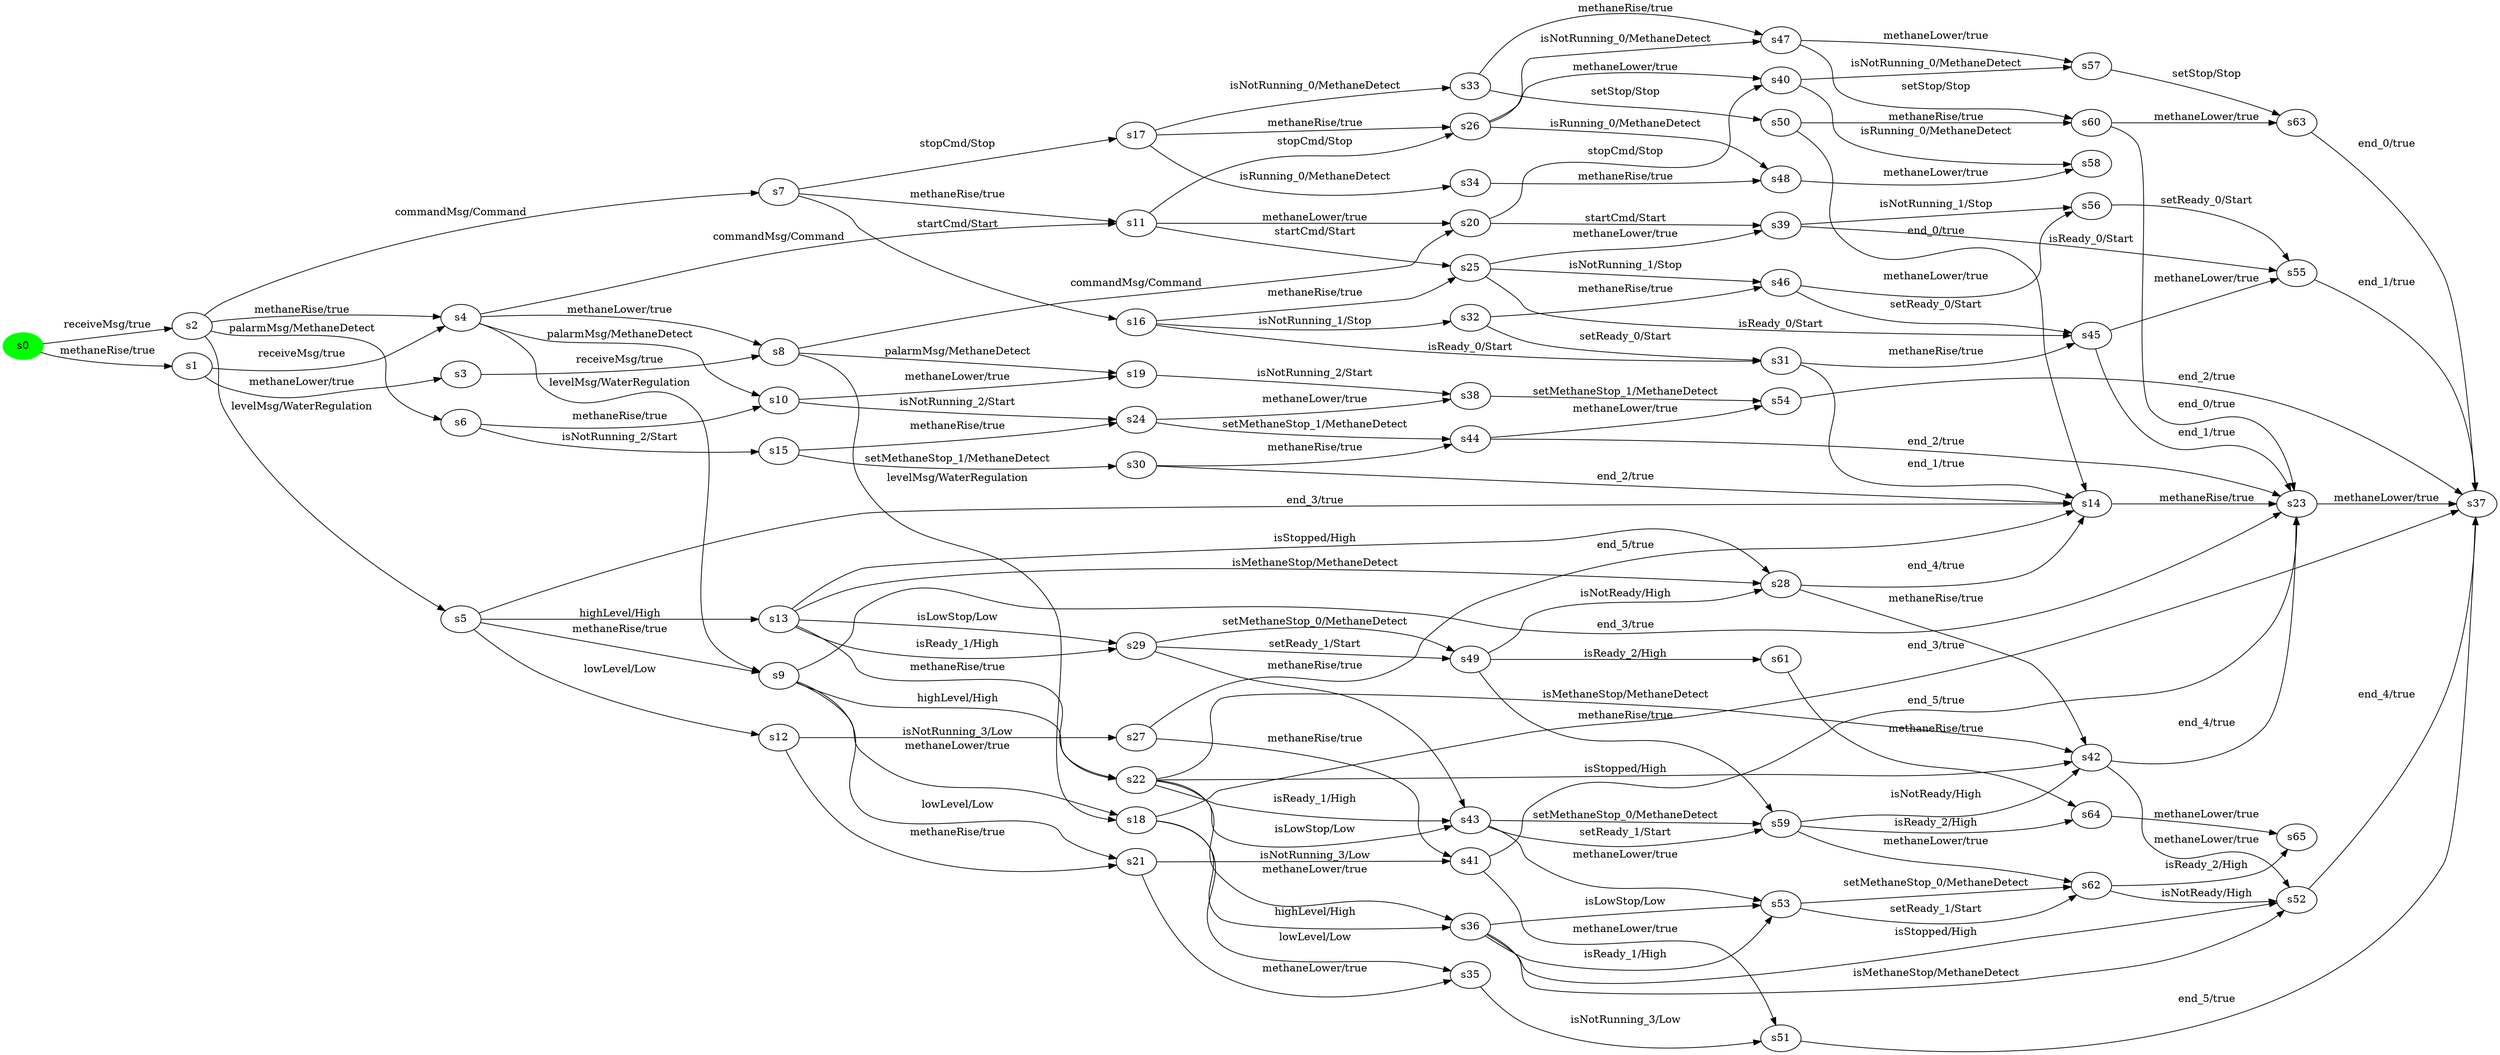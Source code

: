 digraph G {
rankdir=LR;
state0[ label = "s0", style=filled, color=green ];
state1 [ label = "s31" ];
state1 -> state2 [ label=" methaneRise/true " ];
state1 -> state3 [ label=" end_1/true " ];
state4 [ label = "s30" ];
state4 -> state5 [ label=" methaneRise/true " ];
state4 -> state3 [ label=" end_2/true " ];
state6 [ label = "s33" ];
state6 -> state7 [ label=" setStop/Stop " ];
state6 -> state8 [ label=" methaneRise/true " ];
state9 [ label = "s32" ];
state9 -> state1 [ label=" setReady_0/Start " ];
state9 -> state10 [ label=" methaneRise/true " ];
state11 [ label = "s35" ];
state11 -> state12 [ label=" isNotRunning_3/Low " ];
state13 [ label = "s34" ];
state13 -> state14 [ label=" methaneRise/true " ];
state15 [ label = "s37" ];
state16 [ label = "s36" ];
state16 -> state17 [ label=" isStopped/High " ];
state16 -> state17 [ label=" isMethaneStop/MethaneDetect " ];
state16 -> state18 [ label=" isReady_1/High " ];
state16 -> state18 [ label=" isLowStop/Low " ];
state19 [ label = "s39" ];
state19 -> state20 [ label=" isReady_0/Start " ];
state19 -> state21 [ label=" isNotRunning_1/Stop " ];
state22 [ label = "s38" ];
state22 -> state23 [ label=" setMethaneStop_1/MethaneDetect " ];
state0 -> state24 [ label=" methaneRise/true " ];
state0 -> state25 [ label=" receiveMsg/true " ];
state24 [ label = "s1" ];
state24 -> state26 [ label=" methaneLower/true " ];
state24 -> state27 [ label=" receiveMsg/true " ];
state25 [ label = "s2" ];
state25 -> state28 [ label=" palarmMsg/MethaneDetect " ];
state25 -> state29 [ label=" levelMsg/WaterRegulation " ];
state25 -> state27 [ label=" methaneRise/true " ];
state25 -> state30 [ label=" commandMsg/Command " ];
state26 [ label = "s3" ];
state26 -> state31 [ label=" receiveMsg/true " ];
state27 [ label = "s4" ];
state27 -> state32 [ label=" levelMsg/WaterRegulation " ];
state27 -> state31 [ label=" methaneLower/true " ];
state27 -> state33 [ label=" commandMsg/Command " ];
state27 -> state34 [ label=" palarmMsg/MethaneDetect " ];
state29 [ label = "s5" ];
state29 -> state3 [ label=" end_3/true " ];
state29 -> state32 [ label=" methaneRise/true " ];
state29 -> state35 [ label=" highLevel/High " ];
state29 -> state36 [ label=" lowLevel/Low " ];
state28 [ label = "s6" ];
state28 -> state37 [ label=" isNotRunning_2/Start " ];
state28 -> state34 [ label=" methaneRise/true " ];
state30 [ label = "s7" ];
state30 -> state38 [ label=" stopCmd/Stop " ];
state30 -> state33 [ label=" methaneRise/true " ];
state30 -> state39 [ label=" startCmd/Start " ];
state31 [ label = "s8" ];
state31 -> state40 [ label=" commandMsg/Command " ];
state31 -> state41 [ label=" palarmMsg/MethaneDetect " ];
state31 -> state42 [ label=" levelMsg/WaterRegulation " ];
state32 [ label = "s9" ];
state32 -> state43 [ label=" highLevel/High " ];
state32 -> state44 [ label=" lowLevel/Low " ];
state32 -> state45 [ label=" end_3/true " ];
state32 -> state42 [ label=" methaneLower/true " ];
state46 [ label = "s40" ];
state46 -> state47 [ label=" isRunning_0/MethaneDetect " ];
state46 -> state48 [ label=" isNotRunning_0/MethaneDetect " ];
state49 [ label = "s42" ];
state49 -> state17 [ label=" methaneLower/true " ];
state49 -> state45 [ label=" end_4/true " ];
state50 [ label = "s41" ];
state50 -> state12 [ label=" methaneLower/true " ];
state50 -> state45 [ label=" end_5/true " ];
state5 [ label = "s44" ];
state5 -> state23 [ label=" methaneLower/true " ];
state5 -> state45 [ label=" end_2/true " ];
state51 [ label = "s43" ];
state51 -> state52 [ label=" setMethaneStop_0/MethaneDetect " ];
state51 -> state52 [ label=" setReady_1/Start " ];
state51 -> state18 [ label=" methaneLower/true " ];
state10 [ label = "s46" ];
state10 -> state2 [ label=" setReady_0/Start " ];
state10 -> state21 [ label=" methaneLower/true " ];
state2 [ label = "s45" ];
state2 -> state20 [ label=" methaneLower/true " ];
state2 -> state45 [ label=" end_1/true " ];
state14 [ label = "s48" ];
state14 -> state47 [ label=" methaneLower/true " ];
state8 [ label = "s47" ];
state8 -> state48 [ label=" methaneLower/true " ];
state8 -> state53 [ label=" setStop/Stop " ];
state54 [ label = "s49" ];
state54 -> state55 [ label=" isNotReady/High " ];
state54 -> state52 [ label=" methaneRise/true " ];
state54 -> state56 [ label=" isReady_2/High " ];
state12 [ label = "s51" ];
state12 -> state15 [ label=" end_5/true " ];
state7 [ label = "s50" ];
state7 -> state3 [ label=" end_0/true " ];
state7 -> state53 [ label=" methaneRise/true " ];
state18 [ label = "s53" ];
state18 -> state57 [ label=" setMethaneStop_0/MethaneDetect " ];
state18 -> state57 [ label=" setReady_1/Start " ];
state17 [ label = "s52" ];
state17 -> state15 [ label=" end_4/true " ];
state33 [ label = "s11" ];
state33 -> state58 [ label=" startCmd/Start " ];
state33 -> state40 [ label=" methaneLower/true " ];
state33 -> state59 [ label=" stopCmd/Stop " ];
state20 [ label = "s55" ];
state20 -> state15 [ label=" end_1/true " ];
state34 [ label = "s10" ];
state34 -> state41 [ label=" methaneLower/true " ];
state34 -> state60 [ label=" isNotRunning_2/Start " ];
state23 [ label = "s54" ];
state23 -> state15 [ label=" end_2/true " ];
state48 [ label = "s57" ];
state48 -> state61 [ label=" setStop/Stop " ];
state35 [ label = "s13" ];
state35 -> state62 [ label=" isLowStop/Low " ];
state35 -> state62 [ label=" isReady_1/High " ];
state35 -> state43 [ label=" methaneRise/true " ];
state35 -> state55 [ label=" isMethaneStop/MethaneDetect " ];
state35 -> state55 [ label=" isStopped/High " ];
state21 [ label = "s56" ];
state21 -> state20 [ label=" setReady_0/Start " ];
state36 [ label = "s12" ];
state36 -> state44 [ label=" methaneRise/true " ];
state36 -> state63 [ label=" isNotRunning_3/Low " ];
state37 [ label = "s15" ];
state37 -> state60 [ label=" methaneRise/true " ];
state37 -> state4 [ label=" setMethaneStop_1/MethaneDetect " ];
state52 [ label = "s59" ];
state52 -> state57 [ label=" methaneLower/true " ];
state52 -> state49 [ label=" isNotReady/High " ];
state52 -> state64 [ label=" isReady_2/High " ];
state3 [ label = "s14" ];
state3 -> state45 [ label=" methaneRise/true " ];
state47 [ label = "s58" ];
state38 [ label = "s17" ];
state38 -> state59 [ label=" methaneRise/true " ];
state38 -> state13 [ label=" isRunning_0/MethaneDetect " ];
state38 -> state6 [ label=" isNotRunning_0/MethaneDetect " ];
state39 [ label = "s16" ];
state39 -> state58 [ label=" methaneRise/true " ];
state39 -> state9 [ label=" isNotRunning_1/Stop " ];
state39 -> state1 [ label=" isReady_0/Start " ];
state41 [ label = "s19" ];
state41 -> state22 [ label=" isNotRunning_2/Start " ];
state42 [ label = "s18" ];
state42 -> state15 [ label=" end_3/true " ];
state42 -> state11 [ label=" lowLevel/Low " ];
state42 -> state16 [ label=" highLevel/High " ];
state53 [ label = "s60" ];
state53 -> state45 [ label=" end_0/true " ];
state53 -> state61 [ label=" methaneLower/true " ];
state57 [ label = "s62" ];
state57 -> state65 [ label=" isReady_2/High " ];
state57 -> state17 [ label=" isNotReady/High " ];
state56 [ label = "s61" ];
state56 -> state64 [ label=" methaneRise/true " ];
state40 [ label = "s20" ];
state40 -> state19 [ label=" startCmd/Start " ];
state40 -> state46 [ label=" stopCmd/Stop " ];
state64 [ label = "s64" ];
state64 -> state65 [ label=" methaneLower/true " ];
state61 [ label = "s63" ];
state61 -> state15 [ label=" end_0/true " ];
state43 [ label = "s22" ];
state43 -> state16 [ label=" methaneLower/true " ];
state43 -> state51 [ label=" isReady_1/High " ];
state43 -> state51 [ label=" isLowStop/Low " ];
state43 -> state49 [ label=" isStopped/High " ];
state43 -> state49 [ label=" isMethaneStop/MethaneDetect " ];
state44 [ label = "s21" ];
state44 -> state11 [ label=" methaneLower/true " ];
state44 -> state50 [ label=" isNotRunning_3/Low " ];
state65 [ label = "s65" ];
state60 [ label = "s24" ];
state60 -> state5 [ label=" setMethaneStop_1/MethaneDetect " ];
state60 -> state22 [ label=" methaneLower/true " ];
state45 [ label = "s23" ];
state45 -> state15 [ label=" methaneLower/true " ];
state59 [ label = "s26" ];
state59 -> state8 [ label=" isNotRunning_0/MethaneDetect " ];
state59 -> state14 [ label=" isRunning_0/MethaneDetect " ];
state59 -> state46 [ label=" methaneLower/true " ];
state58 [ label = "s25" ];
state58 -> state10 [ label=" isNotRunning_1/Stop " ];
state58 -> state2 [ label=" isReady_0/Start " ];
state58 -> state19 [ label=" methaneLower/true " ];
state55 [ label = "s28" ];
state55 -> state49 [ label=" methaneRise/true " ];
state55 -> state3 [ label=" end_4/true " ];
state63 [ label = "s27" ];
state63 -> state50 [ label=" methaneRise/true " ];
state63 -> state3 [ label=" end_5/true " ];
state62 [ label = "s29" ];
state62 -> state54 [ label=" setReady_1/Start " ];
state62 -> state54 [ label=" setMethaneStop_0/MethaneDetect " ];
state62 -> state51 [ label=" methaneRise/true " ];
}
